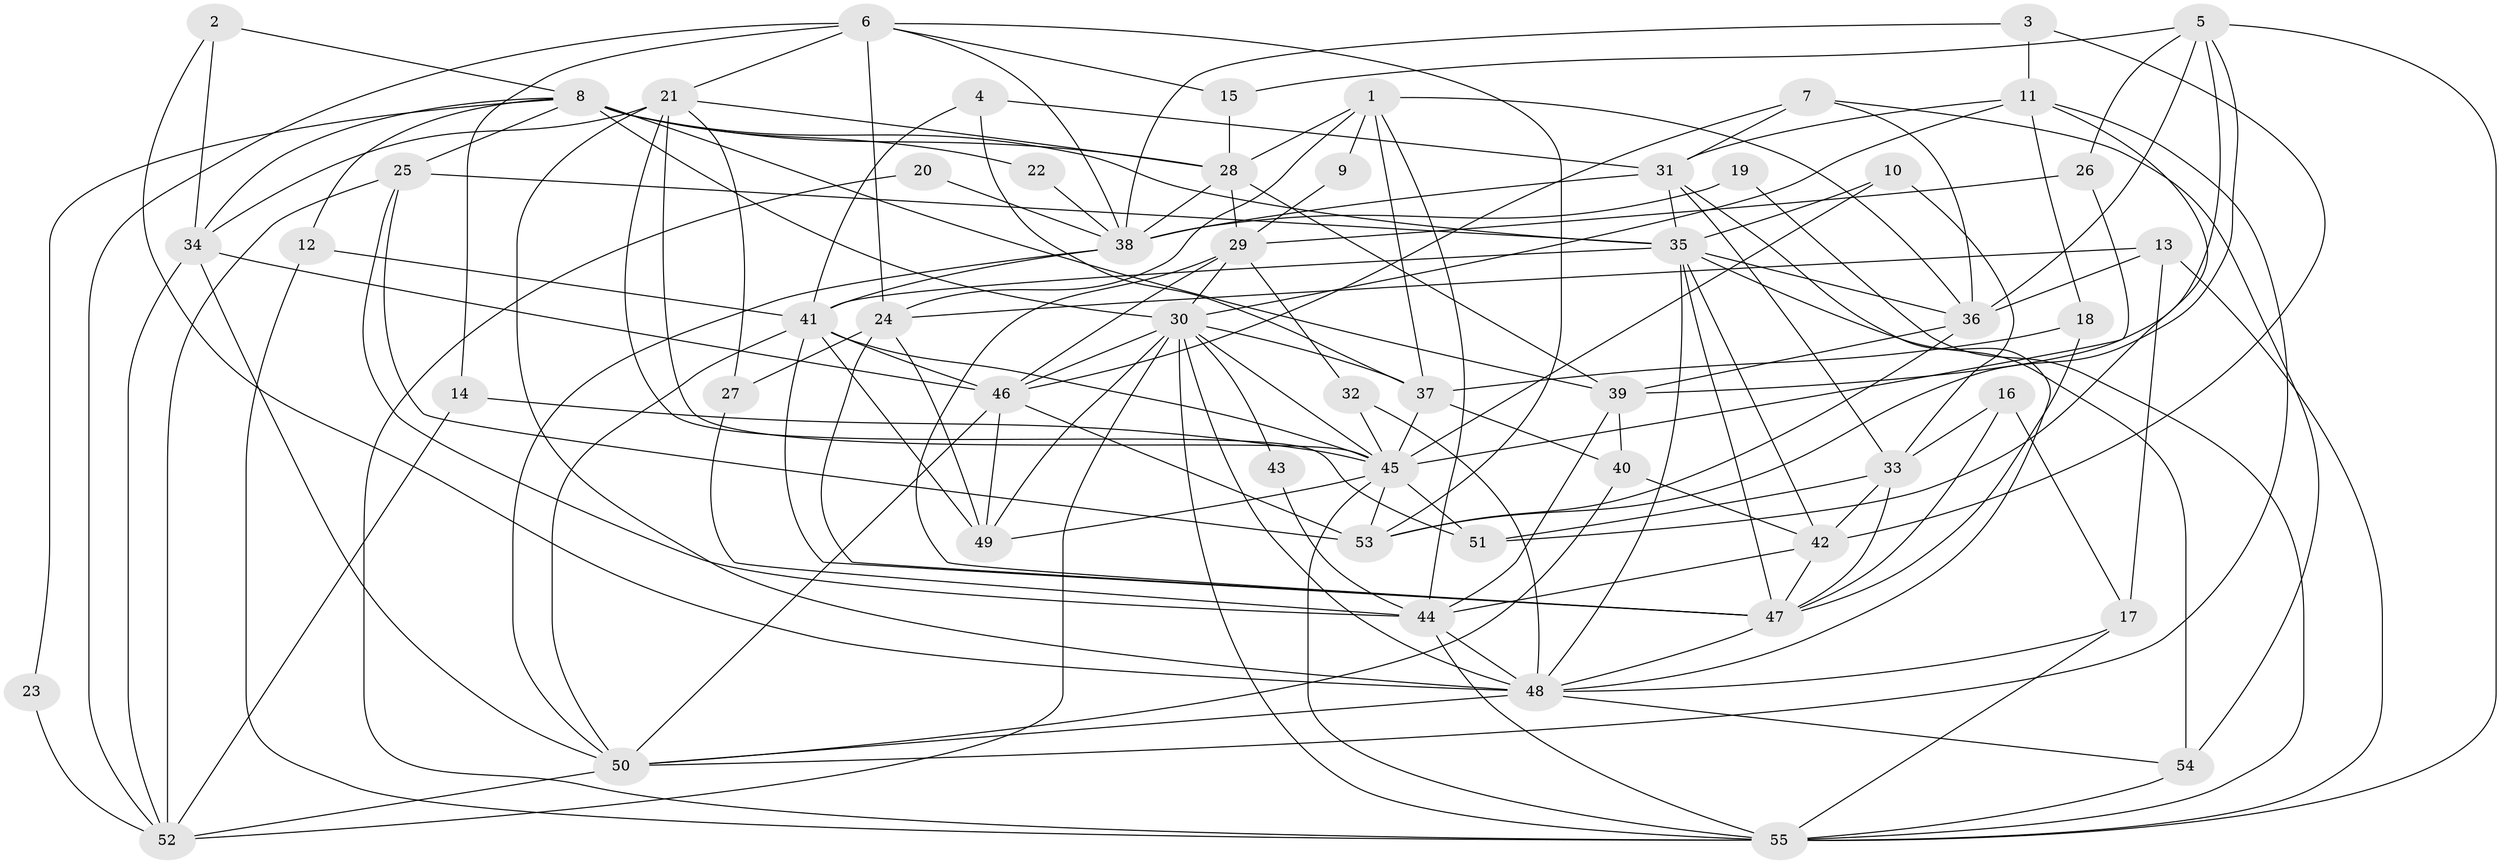 // original degree distribution, {3: 0.29357798165137616, 5: 0.2018348623853211, 4: 0.22935779816513763, 7: 0.05504587155963303, 6: 0.06422018348623854, 8: 0.01834862385321101, 2: 0.13761467889908258}
// Generated by graph-tools (version 1.1) at 2025/50/03/09/25 03:50:04]
// undirected, 55 vertices, 153 edges
graph export_dot {
graph [start="1"]
  node [color=gray90,style=filled];
  1;
  2;
  3;
  4;
  5;
  6;
  7;
  8;
  9;
  10;
  11;
  12;
  13;
  14;
  15;
  16;
  17;
  18;
  19;
  20;
  21;
  22;
  23;
  24;
  25;
  26;
  27;
  28;
  29;
  30;
  31;
  32;
  33;
  34;
  35;
  36;
  37;
  38;
  39;
  40;
  41;
  42;
  43;
  44;
  45;
  46;
  47;
  48;
  49;
  50;
  51;
  52;
  53;
  54;
  55;
  1 -- 9 [weight=1.0];
  1 -- 24 [weight=1.0];
  1 -- 28 [weight=1.0];
  1 -- 36 [weight=1.0];
  1 -- 37 [weight=1.0];
  1 -- 44 [weight=1.0];
  2 -- 8 [weight=1.0];
  2 -- 34 [weight=1.0];
  2 -- 48 [weight=1.0];
  3 -- 11 [weight=1.0];
  3 -- 38 [weight=1.0];
  3 -- 42 [weight=1.0];
  4 -- 31 [weight=1.0];
  4 -- 37 [weight=1.0];
  4 -- 41 [weight=1.0];
  5 -- 15 [weight=1.0];
  5 -- 26 [weight=1.0];
  5 -- 36 [weight=1.0];
  5 -- 39 [weight=1.0];
  5 -- 53 [weight=1.0];
  5 -- 55 [weight=1.0];
  6 -- 14 [weight=1.0];
  6 -- 15 [weight=1.0];
  6 -- 21 [weight=1.0];
  6 -- 24 [weight=1.0];
  6 -- 38 [weight=1.0];
  6 -- 52 [weight=1.0];
  6 -- 53 [weight=1.0];
  7 -- 31 [weight=1.0];
  7 -- 36 [weight=1.0];
  7 -- 46 [weight=1.0];
  7 -- 54 [weight=1.0];
  8 -- 12 [weight=1.0];
  8 -- 22 [weight=1.0];
  8 -- 23 [weight=1.0];
  8 -- 25 [weight=1.0];
  8 -- 28 [weight=1.0];
  8 -- 30 [weight=1.0];
  8 -- 34 [weight=1.0];
  8 -- 35 [weight=1.0];
  8 -- 39 [weight=1.0];
  9 -- 29 [weight=1.0];
  10 -- 33 [weight=1.0];
  10 -- 35 [weight=2.0];
  10 -- 45 [weight=1.0];
  11 -- 18 [weight=1.0];
  11 -- 30 [weight=1.0];
  11 -- 31 [weight=1.0];
  11 -- 50 [weight=1.0];
  11 -- 51 [weight=1.0];
  12 -- 41 [weight=1.0];
  12 -- 55 [weight=1.0];
  13 -- 17 [weight=1.0];
  13 -- 24 [weight=1.0];
  13 -- 36 [weight=1.0];
  13 -- 55 [weight=1.0];
  14 -- 45 [weight=1.0];
  14 -- 52 [weight=1.0];
  15 -- 28 [weight=2.0];
  16 -- 17 [weight=1.0];
  16 -- 33 [weight=1.0];
  16 -- 47 [weight=1.0];
  17 -- 48 [weight=1.0];
  17 -- 55 [weight=1.0];
  18 -- 37 [weight=1.0];
  18 -- 47 [weight=1.0];
  19 -- 38 [weight=1.0];
  19 -- 55 [weight=1.0];
  20 -- 38 [weight=1.0];
  20 -- 55 [weight=1.0];
  21 -- 27 [weight=1.0];
  21 -- 28 [weight=1.0];
  21 -- 34 [weight=1.0];
  21 -- 45 [weight=1.0];
  21 -- 48 [weight=2.0];
  21 -- 51 [weight=1.0];
  22 -- 38 [weight=1.0];
  23 -- 52 [weight=1.0];
  24 -- 27 [weight=1.0];
  24 -- 47 [weight=1.0];
  24 -- 49 [weight=1.0];
  25 -- 35 [weight=1.0];
  25 -- 44 [weight=1.0];
  25 -- 52 [weight=1.0];
  25 -- 53 [weight=1.0];
  26 -- 29 [weight=1.0];
  26 -- 45 [weight=1.0];
  27 -- 44 [weight=1.0];
  28 -- 29 [weight=1.0];
  28 -- 38 [weight=1.0];
  28 -- 39 [weight=1.0];
  29 -- 30 [weight=1.0];
  29 -- 32 [weight=1.0];
  29 -- 46 [weight=1.0];
  29 -- 47 [weight=2.0];
  30 -- 37 [weight=1.0];
  30 -- 43 [weight=1.0];
  30 -- 45 [weight=1.0];
  30 -- 46 [weight=1.0];
  30 -- 48 [weight=1.0];
  30 -- 49 [weight=1.0];
  30 -- 52 [weight=1.0];
  30 -- 55 [weight=1.0];
  31 -- 33 [weight=1.0];
  31 -- 35 [weight=1.0];
  31 -- 38 [weight=1.0];
  31 -- 48 [weight=1.0];
  32 -- 45 [weight=1.0];
  32 -- 48 [weight=1.0];
  33 -- 42 [weight=1.0];
  33 -- 47 [weight=1.0];
  33 -- 51 [weight=1.0];
  34 -- 46 [weight=1.0];
  34 -- 50 [weight=1.0];
  34 -- 52 [weight=1.0];
  35 -- 36 [weight=1.0];
  35 -- 41 [weight=1.0];
  35 -- 42 [weight=1.0];
  35 -- 47 [weight=1.0];
  35 -- 48 [weight=2.0];
  35 -- 54 [weight=2.0];
  36 -- 39 [weight=1.0];
  36 -- 53 [weight=1.0];
  37 -- 40 [weight=1.0];
  37 -- 45 [weight=1.0];
  38 -- 41 [weight=1.0];
  38 -- 50 [weight=1.0];
  39 -- 40 [weight=1.0];
  39 -- 44 [weight=1.0];
  40 -- 42 [weight=1.0];
  40 -- 50 [weight=1.0];
  41 -- 45 [weight=1.0];
  41 -- 46 [weight=1.0];
  41 -- 47 [weight=1.0];
  41 -- 49 [weight=1.0];
  41 -- 50 [weight=1.0];
  42 -- 44 [weight=1.0];
  42 -- 47 [weight=1.0];
  43 -- 44 [weight=1.0];
  44 -- 48 [weight=1.0];
  44 -- 55 [weight=1.0];
  45 -- 49 [weight=1.0];
  45 -- 51 [weight=1.0];
  45 -- 53 [weight=2.0];
  45 -- 55 [weight=1.0];
  46 -- 49 [weight=1.0];
  46 -- 50 [weight=1.0];
  46 -- 53 [weight=1.0];
  47 -- 48 [weight=1.0];
  48 -- 50 [weight=1.0];
  48 -- 54 [weight=1.0];
  50 -- 52 [weight=1.0];
  54 -- 55 [weight=1.0];
}
